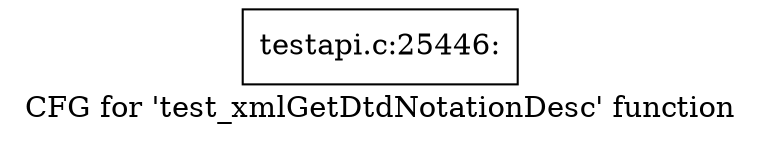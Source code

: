 digraph "CFG for 'test_xmlGetDtdNotationDesc' function" {
	label="CFG for 'test_xmlGetDtdNotationDesc' function";

	Node0x4e95690 [shape=record,label="{testapi.c:25446:}"];
}
